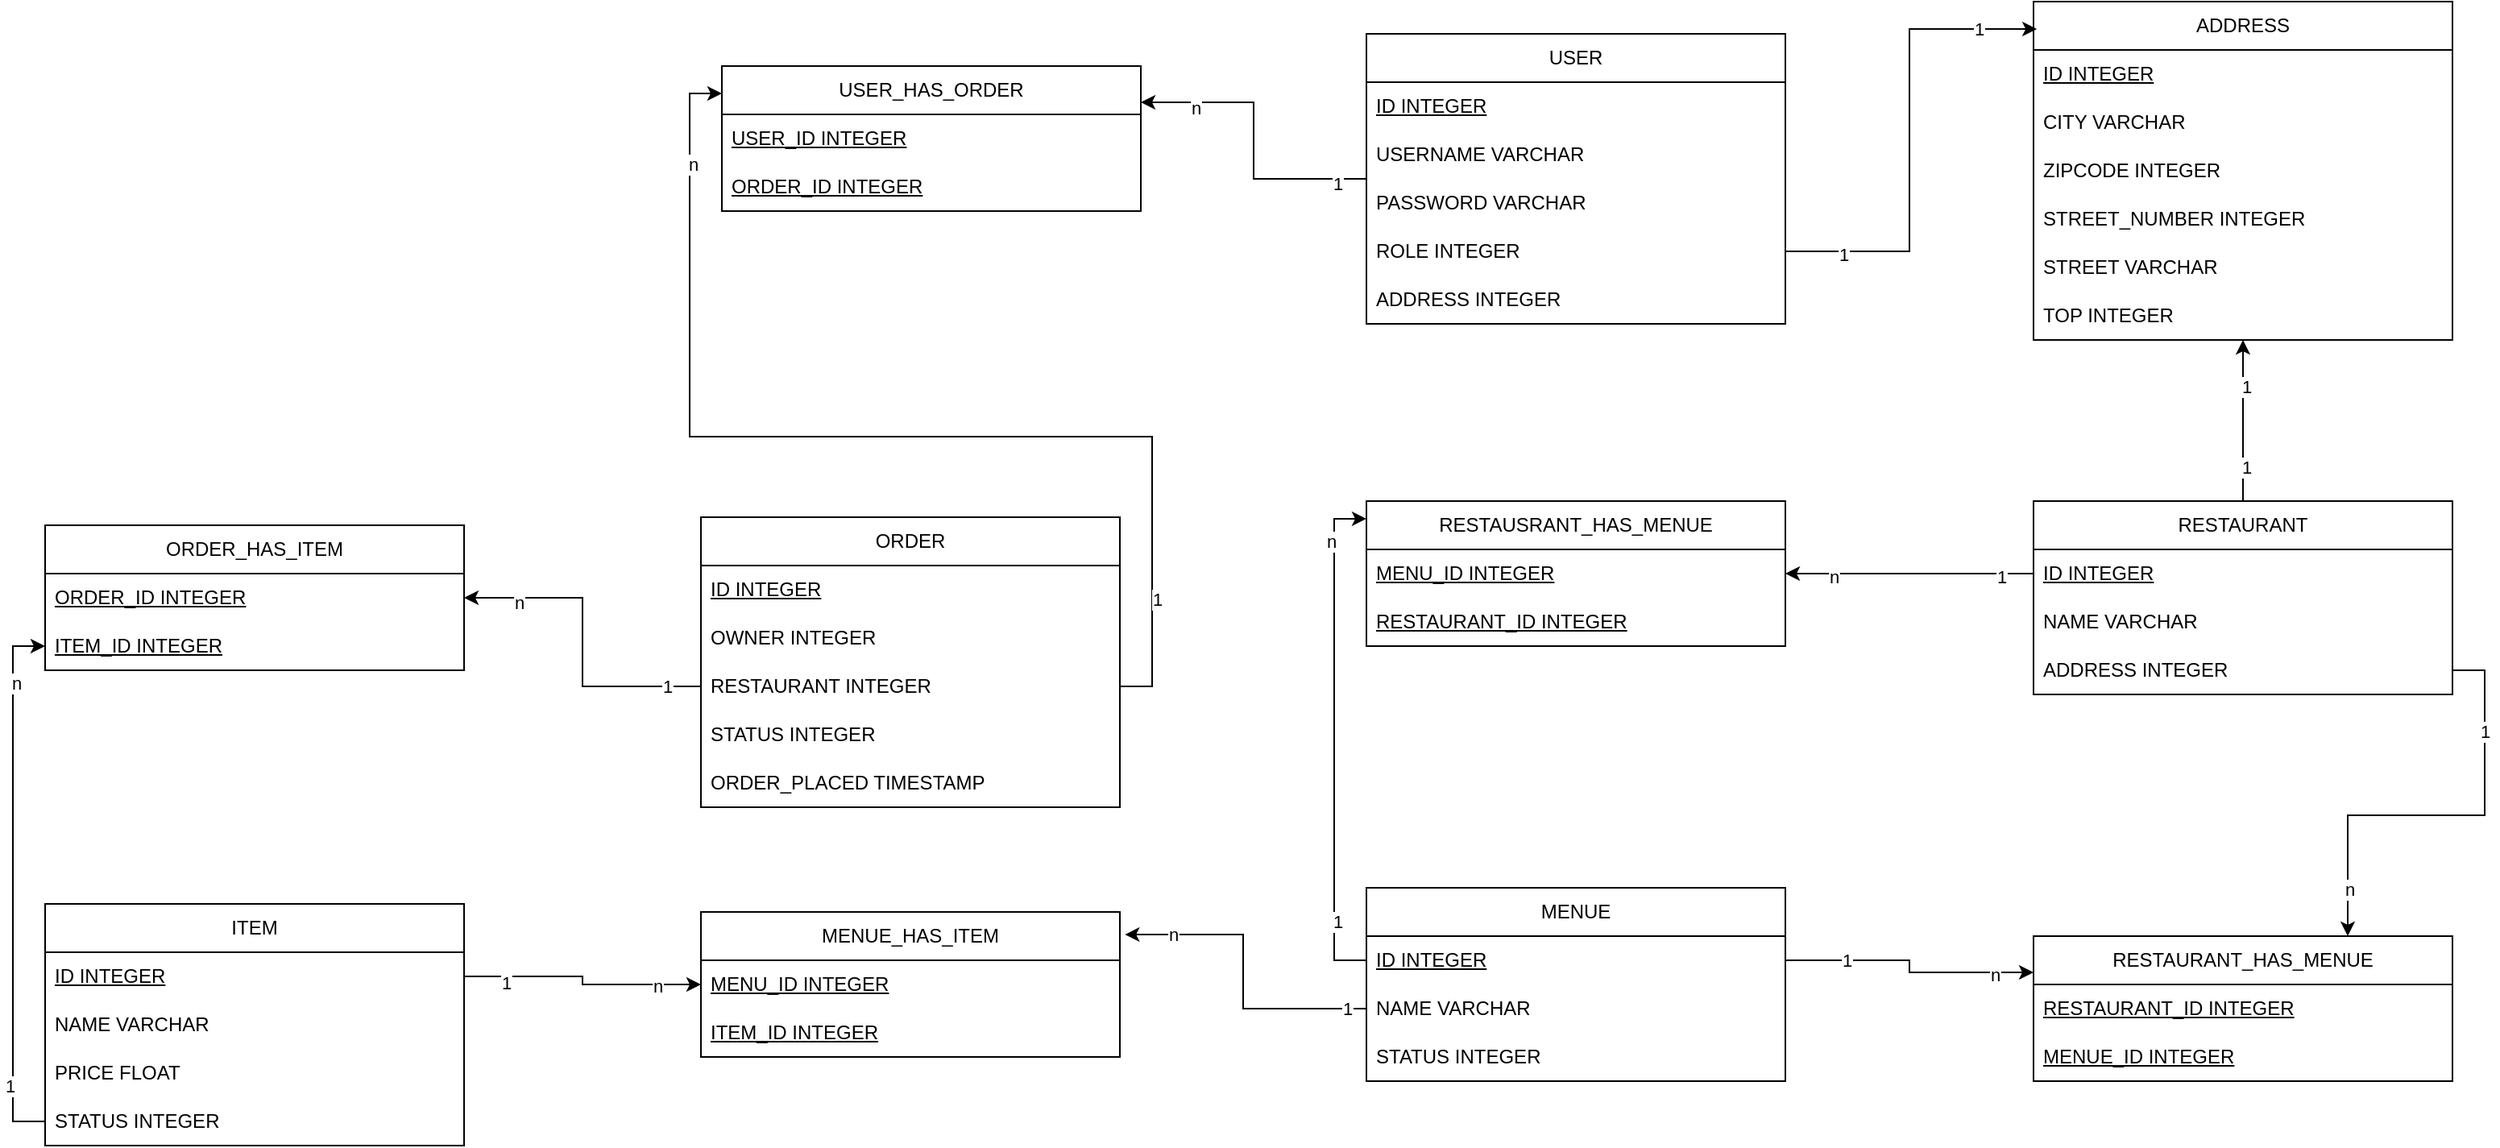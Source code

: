 <mxfile version="24.2.5" type="device">
  <diagram name="Seite-1" id="6D8u0B94Tl5rchdFZ5sa">
    <mxGraphModel dx="3088" dy="879" grid="1" gridSize="10" guides="1" tooltips="1" connect="1" arrows="1" fold="1" page="1" pageScale="1" pageWidth="827" pageHeight="1169" math="0" shadow="0">
      <root>
        <mxCell id="0" />
        <mxCell id="1" parent="0" />
        <mxCell id="8pmK7zoMNzLty1H42hHh-93" style="edgeStyle=orthogonalEdgeStyle;rounded=0;orthogonalLoop=1;jettySize=auto;html=1;entryX=1;entryY=0.25;entryDx=0;entryDy=0;" edge="1" parent="1" source="8pmK7zoMNzLty1H42hHh-2" target="8pmK7zoMNzLty1H42hHh-90">
          <mxGeometry relative="1" as="geometry" />
        </mxCell>
        <mxCell id="8pmK7zoMNzLty1H42hHh-98" value="1" style="edgeLabel;html=1;align=center;verticalAlign=middle;resizable=0;points=[];" vertex="1" connectable="0" parent="8pmK7zoMNzLty1H42hHh-93">
          <mxGeometry x="-0.808" y="3" relative="1" as="geometry">
            <mxPoint as="offset" />
          </mxGeometry>
        </mxCell>
        <mxCell id="8pmK7zoMNzLty1H42hHh-99" value="n" style="edgeLabel;html=1;align=center;verticalAlign=middle;resizable=0;points=[];" vertex="1" connectable="0" parent="8pmK7zoMNzLty1H42hHh-93">
          <mxGeometry x="0.637" y="3" relative="1" as="geometry">
            <mxPoint as="offset" />
          </mxGeometry>
        </mxCell>
        <mxCell id="8pmK7zoMNzLty1H42hHh-2" value="USER" style="swimlane;fontStyle=0;childLayout=stackLayout;horizontal=1;startSize=30;horizontalStack=0;resizeParent=1;resizeParentMax=0;resizeLast=0;collapsible=1;marginBottom=0;whiteSpace=wrap;html=1;" vertex="1" parent="1">
          <mxGeometry y="100" width="260" height="180" as="geometry" />
        </mxCell>
        <mxCell id="8pmK7zoMNzLty1H42hHh-3" value="&lt;u&gt;ID INTEGER&lt;/u&gt;" style="text;strokeColor=none;fillColor=none;align=left;verticalAlign=middle;spacingLeft=4;spacingRight=4;overflow=hidden;points=[[0,0.5],[1,0.5]];portConstraint=eastwest;rotatable=0;whiteSpace=wrap;html=1;" vertex="1" parent="8pmK7zoMNzLty1H42hHh-2">
          <mxGeometry y="30" width="260" height="30" as="geometry" />
        </mxCell>
        <mxCell id="8pmK7zoMNzLty1H42hHh-4" value="USERNAME VARCHAR" style="text;strokeColor=none;fillColor=none;align=left;verticalAlign=middle;spacingLeft=4;spacingRight=4;overflow=hidden;points=[[0,0.5],[1,0.5]];portConstraint=eastwest;rotatable=0;whiteSpace=wrap;html=1;" vertex="1" parent="8pmK7zoMNzLty1H42hHh-2">
          <mxGeometry y="60" width="260" height="30" as="geometry" />
        </mxCell>
        <mxCell id="8pmK7zoMNzLty1H42hHh-5" value="PASSWORD VARCHAR" style="text;strokeColor=none;fillColor=none;align=left;verticalAlign=middle;spacingLeft=4;spacingRight=4;overflow=hidden;points=[[0,0.5],[1,0.5]];portConstraint=eastwest;rotatable=0;whiteSpace=wrap;html=1;" vertex="1" parent="8pmK7zoMNzLty1H42hHh-2">
          <mxGeometry y="90" width="260" height="30" as="geometry" />
        </mxCell>
        <mxCell id="8pmK7zoMNzLty1H42hHh-6" value="ROLE INTEGER" style="text;strokeColor=none;fillColor=none;align=left;verticalAlign=middle;spacingLeft=4;spacingRight=4;overflow=hidden;points=[[0,0.5],[1,0.5]];portConstraint=eastwest;rotatable=0;whiteSpace=wrap;html=1;" vertex="1" parent="8pmK7zoMNzLty1H42hHh-2">
          <mxGeometry y="120" width="260" height="30" as="geometry" />
        </mxCell>
        <mxCell id="8pmK7zoMNzLty1H42hHh-10" value="ADDRESS INTEGER" style="text;strokeColor=none;fillColor=none;align=left;verticalAlign=middle;spacingLeft=4;spacingRight=4;overflow=hidden;points=[[0,0.5],[1,0.5]];portConstraint=eastwest;rotatable=0;whiteSpace=wrap;html=1;" vertex="1" parent="8pmK7zoMNzLty1H42hHh-2">
          <mxGeometry y="150" width="260" height="30" as="geometry" />
        </mxCell>
        <mxCell id="8pmK7zoMNzLty1H42hHh-11" value="RESTAURANT" style="swimlane;fontStyle=0;childLayout=stackLayout;horizontal=1;startSize=30;horizontalStack=0;resizeParent=1;resizeParentMax=0;resizeLast=0;collapsible=1;marginBottom=0;whiteSpace=wrap;html=1;" vertex="1" parent="1">
          <mxGeometry x="414" y="390" width="260" height="120" as="geometry" />
        </mxCell>
        <mxCell id="8pmK7zoMNzLty1H42hHh-12" value="&lt;u&gt;ID INTEGER&lt;/u&gt;" style="text;strokeColor=none;fillColor=none;align=left;verticalAlign=middle;spacingLeft=4;spacingRight=4;overflow=hidden;points=[[0,0.5],[1,0.5]];portConstraint=eastwest;rotatable=0;whiteSpace=wrap;html=1;" vertex="1" parent="8pmK7zoMNzLty1H42hHh-11">
          <mxGeometry y="30" width="260" height="30" as="geometry" />
        </mxCell>
        <mxCell id="8pmK7zoMNzLty1H42hHh-13" value="NAME VARCHAR" style="text;strokeColor=none;fillColor=none;align=left;verticalAlign=middle;spacingLeft=4;spacingRight=4;overflow=hidden;points=[[0,0.5],[1,0.5]];portConstraint=eastwest;rotatable=0;whiteSpace=wrap;html=1;" vertex="1" parent="8pmK7zoMNzLty1H42hHh-11">
          <mxGeometry y="60" width="260" height="30" as="geometry" />
        </mxCell>
        <mxCell id="8pmK7zoMNzLty1H42hHh-16" value="ADDRESS INTEGER" style="text;strokeColor=none;fillColor=none;align=left;verticalAlign=middle;spacingLeft=4;spacingRight=4;overflow=hidden;points=[[0,0.5],[1,0.5]];portConstraint=eastwest;rotatable=0;whiteSpace=wrap;html=1;" vertex="1" parent="8pmK7zoMNzLty1H42hHh-11">
          <mxGeometry y="90" width="260" height="30" as="geometry" />
        </mxCell>
        <mxCell id="8pmK7zoMNzLty1H42hHh-17" value="ADDRESS" style="swimlane;fontStyle=0;childLayout=stackLayout;horizontal=1;startSize=30;horizontalStack=0;resizeParent=1;resizeParentMax=0;resizeLast=0;collapsible=1;marginBottom=0;whiteSpace=wrap;html=1;" vertex="1" parent="1">
          <mxGeometry x="414" y="80" width="260" height="210" as="geometry" />
        </mxCell>
        <mxCell id="8pmK7zoMNzLty1H42hHh-18" value="&lt;u&gt;ID INTEGER&lt;/u&gt;" style="text;strokeColor=none;fillColor=none;align=left;verticalAlign=middle;spacingLeft=4;spacingRight=4;overflow=hidden;points=[[0,0.5],[1,0.5]];portConstraint=eastwest;rotatable=0;whiteSpace=wrap;html=1;" vertex="1" parent="8pmK7zoMNzLty1H42hHh-17">
          <mxGeometry y="30" width="260" height="30" as="geometry" />
        </mxCell>
        <mxCell id="8pmK7zoMNzLty1H42hHh-19" value="CITY VARCHAR" style="text;strokeColor=none;fillColor=none;align=left;verticalAlign=middle;spacingLeft=4;spacingRight=4;overflow=hidden;points=[[0,0.5],[1,0.5]];portConstraint=eastwest;rotatable=0;whiteSpace=wrap;html=1;" vertex="1" parent="8pmK7zoMNzLty1H42hHh-17">
          <mxGeometry y="60" width="260" height="30" as="geometry" />
        </mxCell>
        <mxCell id="8pmK7zoMNzLty1H42hHh-20" value="ZIPCODE INTEGER" style="text;strokeColor=none;fillColor=none;align=left;verticalAlign=middle;spacingLeft=4;spacingRight=4;overflow=hidden;points=[[0,0.5],[1,0.5]];portConstraint=eastwest;rotatable=0;whiteSpace=wrap;html=1;" vertex="1" parent="8pmK7zoMNzLty1H42hHh-17">
          <mxGeometry y="90" width="260" height="30" as="geometry" />
        </mxCell>
        <mxCell id="8pmK7zoMNzLty1H42hHh-21" value="STREET_NUMBER INTEGER" style="text;strokeColor=none;fillColor=none;align=left;verticalAlign=middle;spacingLeft=4;spacingRight=4;overflow=hidden;points=[[0,0.5],[1,0.5]];portConstraint=eastwest;rotatable=0;whiteSpace=wrap;html=1;" vertex="1" parent="8pmK7zoMNzLty1H42hHh-17">
          <mxGeometry y="120" width="260" height="30" as="geometry" />
        </mxCell>
        <mxCell id="8pmK7zoMNzLty1H42hHh-23" value="STREET VARCHAR" style="text;strokeColor=none;fillColor=none;align=left;verticalAlign=middle;spacingLeft=4;spacingRight=4;overflow=hidden;points=[[0,0.5],[1,0.5]];portConstraint=eastwest;rotatable=0;whiteSpace=wrap;html=1;" vertex="1" parent="8pmK7zoMNzLty1H42hHh-17">
          <mxGeometry y="150" width="260" height="30" as="geometry" />
        </mxCell>
        <mxCell id="8pmK7zoMNzLty1H42hHh-25" value="TOP INTEGER" style="text;strokeColor=none;fillColor=none;align=left;verticalAlign=middle;spacingLeft=4;spacingRight=4;overflow=hidden;points=[[0,0.5],[1,0.5]];portConstraint=eastwest;rotatable=0;whiteSpace=wrap;html=1;" vertex="1" parent="8pmK7zoMNzLty1H42hHh-17">
          <mxGeometry y="180" width="260" height="30" as="geometry" />
        </mxCell>
        <mxCell id="8pmK7zoMNzLty1H42hHh-26" value="ORDER" style="swimlane;fontStyle=0;childLayout=stackLayout;horizontal=1;startSize=30;horizontalStack=0;resizeParent=1;resizeParentMax=0;resizeLast=0;collapsible=1;marginBottom=0;whiteSpace=wrap;html=1;" vertex="1" parent="1">
          <mxGeometry x="-413" y="400" width="260" height="180" as="geometry" />
        </mxCell>
        <mxCell id="8pmK7zoMNzLty1H42hHh-27" value="&lt;u&gt;ID INTEGER&lt;/u&gt;" style="text;strokeColor=none;fillColor=none;align=left;verticalAlign=middle;spacingLeft=4;spacingRight=4;overflow=hidden;points=[[0,0.5],[1,0.5]];portConstraint=eastwest;rotatable=0;whiteSpace=wrap;html=1;" vertex="1" parent="8pmK7zoMNzLty1H42hHh-26">
          <mxGeometry y="30" width="260" height="30" as="geometry" />
        </mxCell>
        <mxCell id="8pmK7zoMNzLty1H42hHh-28" value="OWNER INTEGER" style="text;strokeColor=none;fillColor=none;align=left;verticalAlign=middle;spacingLeft=4;spacingRight=4;overflow=hidden;points=[[0,0.5],[1,0.5]];portConstraint=eastwest;rotatable=0;whiteSpace=wrap;html=1;" vertex="1" parent="8pmK7zoMNzLty1H42hHh-26">
          <mxGeometry y="60" width="260" height="30" as="geometry" />
        </mxCell>
        <mxCell id="8pmK7zoMNzLty1H42hHh-29" value="RESTAURANT INTEGER" style="text;strokeColor=none;fillColor=none;align=left;verticalAlign=middle;spacingLeft=4;spacingRight=4;overflow=hidden;points=[[0,0.5],[1,0.5]];portConstraint=eastwest;rotatable=0;whiteSpace=wrap;html=1;" vertex="1" parent="8pmK7zoMNzLty1H42hHh-26">
          <mxGeometry y="90" width="260" height="30" as="geometry" />
        </mxCell>
        <mxCell id="8pmK7zoMNzLty1H42hHh-30" value="STATUS INTEGER" style="text;strokeColor=none;fillColor=none;align=left;verticalAlign=middle;spacingLeft=4;spacingRight=4;overflow=hidden;points=[[0,0.5],[1,0.5]];portConstraint=eastwest;rotatable=0;whiteSpace=wrap;html=1;" vertex="1" parent="8pmK7zoMNzLty1H42hHh-26">
          <mxGeometry y="120" width="260" height="30" as="geometry" />
        </mxCell>
        <mxCell id="8pmK7zoMNzLty1H42hHh-31" value="ORDER_PLACED TIMESTAMP" style="text;strokeColor=none;fillColor=none;align=left;verticalAlign=middle;spacingLeft=4;spacingRight=4;overflow=hidden;points=[[0,0.5],[1,0.5]];portConstraint=eastwest;rotatable=0;whiteSpace=wrap;html=1;" vertex="1" parent="8pmK7zoMNzLty1H42hHh-26">
          <mxGeometry y="150" width="260" height="30" as="geometry" />
        </mxCell>
        <mxCell id="8pmK7zoMNzLty1H42hHh-33" value="ITEM" style="swimlane;fontStyle=0;childLayout=stackLayout;horizontal=1;startSize=30;horizontalStack=0;resizeParent=1;resizeParentMax=0;resizeLast=0;collapsible=1;marginBottom=0;whiteSpace=wrap;html=1;" vertex="1" parent="1">
          <mxGeometry x="-820" y="640" width="260" height="150" as="geometry" />
        </mxCell>
        <mxCell id="8pmK7zoMNzLty1H42hHh-34" value="&lt;u&gt;ID INTEGER&lt;/u&gt;" style="text;strokeColor=none;fillColor=none;align=left;verticalAlign=middle;spacingLeft=4;spacingRight=4;overflow=hidden;points=[[0,0.5],[1,0.5]];portConstraint=eastwest;rotatable=0;whiteSpace=wrap;html=1;" vertex="1" parent="8pmK7zoMNzLty1H42hHh-33">
          <mxGeometry y="30" width="260" height="30" as="geometry" />
        </mxCell>
        <mxCell id="8pmK7zoMNzLty1H42hHh-35" value="NAME VARCHAR" style="text;strokeColor=none;fillColor=none;align=left;verticalAlign=middle;spacingLeft=4;spacingRight=4;overflow=hidden;points=[[0,0.5],[1,0.5]];portConstraint=eastwest;rotatable=0;whiteSpace=wrap;html=1;" vertex="1" parent="8pmK7zoMNzLty1H42hHh-33">
          <mxGeometry y="60" width="260" height="30" as="geometry" />
        </mxCell>
        <mxCell id="8pmK7zoMNzLty1H42hHh-36" value="PRICE FLOAT" style="text;strokeColor=none;fillColor=none;align=left;verticalAlign=middle;spacingLeft=4;spacingRight=4;overflow=hidden;points=[[0,0.5],[1,0.5]];portConstraint=eastwest;rotatable=0;whiteSpace=wrap;html=1;" vertex="1" parent="8pmK7zoMNzLty1H42hHh-33">
          <mxGeometry y="90" width="260" height="30" as="geometry" />
        </mxCell>
        <mxCell id="8pmK7zoMNzLty1H42hHh-37" value="STATUS INTEGER" style="text;strokeColor=none;fillColor=none;align=left;verticalAlign=middle;spacingLeft=4;spacingRight=4;overflow=hidden;points=[[0,0.5],[1,0.5]];portConstraint=eastwest;rotatable=0;whiteSpace=wrap;html=1;" vertex="1" parent="8pmK7zoMNzLty1H42hHh-33">
          <mxGeometry y="120" width="260" height="30" as="geometry" />
        </mxCell>
        <mxCell id="8pmK7zoMNzLty1H42hHh-39" value="MENUE" style="swimlane;fontStyle=0;childLayout=stackLayout;horizontal=1;startSize=30;horizontalStack=0;resizeParent=1;resizeParentMax=0;resizeLast=0;collapsible=1;marginBottom=0;whiteSpace=wrap;html=1;" vertex="1" parent="1">
          <mxGeometry y="630" width="260" height="120" as="geometry" />
        </mxCell>
        <mxCell id="8pmK7zoMNzLty1H42hHh-40" value="&lt;u&gt;ID INTEGER&lt;/u&gt;" style="text;strokeColor=none;fillColor=none;align=left;verticalAlign=middle;spacingLeft=4;spacingRight=4;overflow=hidden;points=[[0,0.5],[1,0.5]];portConstraint=eastwest;rotatable=0;whiteSpace=wrap;html=1;" vertex="1" parent="8pmK7zoMNzLty1H42hHh-39">
          <mxGeometry y="30" width="260" height="30" as="geometry" />
        </mxCell>
        <mxCell id="8pmK7zoMNzLty1H42hHh-41" value="NAME VARCHAR" style="text;strokeColor=none;fillColor=none;align=left;verticalAlign=middle;spacingLeft=4;spacingRight=4;overflow=hidden;points=[[0,0.5],[1,0.5]];portConstraint=eastwest;rotatable=0;whiteSpace=wrap;html=1;" vertex="1" parent="8pmK7zoMNzLty1H42hHh-39">
          <mxGeometry y="60" width="260" height="30" as="geometry" />
        </mxCell>
        <mxCell id="8pmK7zoMNzLty1H42hHh-43" value="STATUS INTEGER" style="text;strokeColor=none;fillColor=none;align=left;verticalAlign=middle;spacingLeft=4;spacingRight=4;overflow=hidden;points=[[0,0.5],[1,0.5]];portConstraint=eastwest;rotatable=0;whiteSpace=wrap;html=1;" vertex="1" parent="8pmK7zoMNzLty1H42hHh-39">
          <mxGeometry y="90" width="260" height="30" as="geometry" />
        </mxCell>
        <mxCell id="8pmK7zoMNzLty1H42hHh-44" style="edgeStyle=orthogonalEdgeStyle;rounded=0;orthogonalLoop=1;jettySize=auto;html=1;exitX=1;exitY=0.5;exitDx=0;exitDy=0;entryX=0.008;entryY=0.081;entryDx=0;entryDy=0;entryPerimeter=0;" edge="1" parent="1" source="8pmK7zoMNzLty1H42hHh-6" target="8pmK7zoMNzLty1H42hHh-17">
          <mxGeometry relative="1" as="geometry" />
        </mxCell>
        <mxCell id="8pmK7zoMNzLty1H42hHh-45" value="1" style="edgeLabel;html=1;align=center;verticalAlign=middle;resizable=0;points=[];" vertex="1" connectable="0" parent="8pmK7zoMNzLty1H42hHh-44">
          <mxGeometry x="0.755" relative="1" as="geometry">
            <mxPoint as="offset" />
          </mxGeometry>
        </mxCell>
        <mxCell id="8pmK7zoMNzLty1H42hHh-46" value="1" style="edgeLabel;html=1;align=center;verticalAlign=middle;resizable=0;points=[];" vertex="1" connectable="0" parent="8pmK7zoMNzLty1H42hHh-44">
          <mxGeometry x="-0.755" y="-2" relative="1" as="geometry">
            <mxPoint as="offset" />
          </mxGeometry>
        </mxCell>
        <mxCell id="8pmK7zoMNzLty1H42hHh-48" style="edgeStyle=orthogonalEdgeStyle;rounded=0;orthogonalLoop=1;jettySize=auto;html=1;exitX=0.5;exitY=0;exitDx=0;exitDy=0;" edge="1" parent="1" source="8pmK7zoMNzLty1H42hHh-11" target="8pmK7zoMNzLty1H42hHh-25">
          <mxGeometry relative="1" as="geometry">
            <Array as="points">
              <mxPoint x="544" y="370" />
              <mxPoint x="544" y="370" />
            </Array>
          </mxGeometry>
        </mxCell>
        <mxCell id="8pmK7zoMNzLty1H42hHh-49" value="1" style="edgeLabel;html=1;align=center;verticalAlign=middle;resizable=0;points=[];" vertex="1" connectable="0" parent="8pmK7zoMNzLty1H42hHh-48">
          <mxGeometry x="0.42" y="-2" relative="1" as="geometry">
            <mxPoint as="offset" />
          </mxGeometry>
        </mxCell>
        <mxCell id="8pmK7zoMNzLty1H42hHh-50" value="1" style="edgeLabel;html=1;align=center;verticalAlign=middle;resizable=0;points=[];" vertex="1" connectable="0" parent="8pmK7zoMNzLty1H42hHh-48">
          <mxGeometry x="-0.58" y="-2" relative="1" as="geometry">
            <mxPoint as="offset" />
          </mxGeometry>
        </mxCell>
        <mxCell id="8pmK7zoMNzLty1H42hHh-51" value="RESTAURANT_HAS_MENUE" style="swimlane;fontStyle=0;childLayout=stackLayout;horizontal=1;startSize=30;horizontalStack=0;resizeParent=1;resizeParentMax=0;resizeLast=0;collapsible=1;marginBottom=0;whiteSpace=wrap;html=1;" vertex="1" parent="1">
          <mxGeometry x="414" y="660" width="260" height="90" as="geometry" />
        </mxCell>
        <mxCell id="8pmK7zoMNzLty1H42hHh-52" value="&lt;u&gt;RESTAURANT_ID INTEGER&lt;/u&gt;" style="text;strokeColor=none;fillColor=none;align=left;verticalAlign=middle;spacingLeft=4;spacingRight=4;overflow=hidden;points=[[0,0.5],[1,0.5]];portConstraint=eastwest;rotatable=0;whiteSpace=wrap;html=1;" vertex="1" parent="8pmK7zoMNzLty1H42hHh-51">
          <mxGeometry y="30" width="260" height="30" as="geometry" />
        </mxCell>
        <mxCell id="8pmK7zoMNzLty1H42hHh-54" value="&lt;u&gt;MENUE_ID INTEGER&lt;/u&gt;" style="text;strokeColor=none;fillColor=none;align=left;verticalAlign=middle;spacingLeft=4;spacingRight=4;overflow=hidden;points=[[0,0.5],[1,0.5]];portConstraint=eastwest;rotatable=0;whiteSpace=wrap;html=1;" vertex="1" parent="8pmK7zoMNzLty1H42hHh-51">
          <mxGeometry y="60" width="260" height="30" as="geometry" />
        </mxCell>
        <mxCell id="8pmK7zoMNzLty1H42hHh-62" value="MENUE_HAS_ITEM" style="swimlane;fontStyle=0;childLayout=stackLayout;horizontal=1;startSize=30;horizontalStack=0;resizeParent=1;resizeParentMax=0;resizeLast=0;collapsible=1;marginBottom=0;whiteSpace=wrap;html=1;" vertex="1" parent="1">
          <mxGeometry x="-413" y="645" width="260" height="90" as="geometry" />
        </mxCell>
        <mxCell id="8pmK7zoMNzLty1H42hHh-63" value="&lt;u&gt;MENU_ID INTEGER&lt;/u&gt;" style="text;strokeColor=none;fillColor=none;align=left;verticalAlign=middle;spacingLeft=4;spacingRight=4;overflow=hidden;points=[[0,0.5],[1,0.5]];portConstraint=eastwest;rotatable=0;whiteSpace=wrap;html=1;" vertex="1" parent="8pmK7zoMNzLty1H42hHh-62">
          <mxGeometry y="30" width="260" height="30" as="geometry" />
        </mxCell>
        <mxCell id="8pmK7zoMNzLty1H42hHh-64" value="&lt;u&gt;ITEM_ID INTEGER&lt;/u&gt;" style="text;strokeColor=none;fillColor=none;align=left;verticalAlign=middle;spacingLeft=4;spacingRight=4;overflow=hidden;points=[[0,0.5],[1,0.5]];portConstraint=eastwest;rotatable=0;whiteSpace=wrap;html=1;" vertex="1" parent="8pmK7zoMNzLty1H42hHh-62">
          <mxGeometry y="60" width="260" height="30" as="geometry" />
        </mxCell>
        <mxCell id="8pmK7zoMNzLty1H42hHh-67" style="edgeStyle=orthogonalEdgeStyle;rounded=0;orthogonalLoop=1;jettySize=auto;html=1;exitX=0;exitY=0.5;exitDx=0;exitDy=0;entryX=1.012;entryY=0.156;entryDx=0;entryDy=0;entryPerimeter=0;" edge="1" parent="1" source="8pmK7zoMNzLty1H42hHh-41" target="8pmK7zoMNzLty1H42hHh-62">
          <mxGeometry relative="1" as="geometry" />
        </mxCell>
        <mxCell id="8pmK7zoMNzLty1H42hHh-72" value="1" style="edgeLabel;html=1;align=center;verticalAlign=middle;resizable=0;points=[];" vertex="1" connectable="0" parent="8pmK7zoMNzLty1H42hHh-67">
          <mxGeometry x="-0.877" relative="1" as="geometry">
            <mxPoint as="offset" />
          </mxGeometry>
        </mxCell>
        <mxCell id="8pmK7zoMNzLty1H42hHh-73" value="n" style="edgeLabel;html=1;align=center;verticalAlign=middle;resizable=0;points=[];" vertex="1" connectable="0" parent="8pmK7zoMNzLty1H42hHh-67">
          <mxGeometry x="0.695" relative="1" as="geometry">
            <mxPoint as="offset" />
          </mxGeometry>
        </mxCell>
        <mxCell id="8pmK7zoMNzLty1H42hHh-69" style="edgeStyle=orthogonalEdgeStyle;rounded=0;orthogonalLoop=1;jettySize=auto;html=1;exitX=1;exitY=0.5;exitDx=0;exitDy=0;entryX=0;entryY=0.5;entryDx=0;entryDy=0;" edge="1" parent="1" source="8pmK7zoMNzLty1H42hHh-34" target="8pmK7zoMNzLty1H42hHh-63">
          <mxGeometry relative="1" as="geometry" />
        </mxCell>
        <mxCell id="8pmK7zoMNzLty1H42hHh-70" value="1" style="edgeLabel;html=1;align=center;verticalAlign=middle;resizable=0;points=[];" vertex="1" connectable="0" parent="8pmK7zoMNzLty1H42hHh-69">
          <mxGeometry x="-0.658" y="-4" relative="1" as="geometry">
            <mxPoint as="offset" />
          </mxGeometry>
        </mxCell>
        <mxCell id="8pmK7zoMNzLty1H42hHh-71" value="n" style="edgeLabel;html=1;align=center;verticalAlign=middle;resizable=0;points=[];" vertex="1" connectable="0" parent="8pmK7zoMNzLty1H42hHh-69">
          <mxGeometry x="0.645" y="-1" relative="1" as="geometry">
            <mxPoint as="offset" />
          </mxGeometry>
        </mxCell>
        <mxCell id="8pmK7zoMNzLty1H42hHh-74" style="edgeStyle=orthogonalEdgeStyle;rounded=0;orthogonalLoop=1;jettySize=auto;html=1;entryX=0;entryY=0.25;entryDx=0;entryDy=0;" edge="1" parent="1" source="8pmK7zoMNzLty1H42hHh-40" target="8pmK7zoMNzLty1H42hHh-51">
          <mxGeometry relative="1" as="geometry" />
        </mxCell>
        <mxCell id="8pmK7zoMNzLty1H42hHh-75" value="1" style="edgeLabel;html=1;align=center;verticalAlign=middle;resizable=0;points=[];" vertex="1" connectable="0" parent="8pmK7zoMNzLty1H42hHh-74">
          <mxGeometry x="-0.529" relative="1" as="geometry">
            <mxPoint as="offset" />
          </mxGeometry>
        </mxCell>
        <mxCell id="8pmK7zoMNzLty1H42hHh-76" value="n" style="edgeLabel;html=1;align=center;verticalAlign=middle;resizable=0;points=[];" vertex="1" connectable="0" parent="8pmK7zoMNzLty1H42hHh-74">
          <mxGeometry x="0.703" relative="1" as="geometry">
            <mxPoint y="1" as="offset" />
          </mxGeometry>
        </mxCell>
        <mxCell id="8pmK7zoMNzLty1H42hHh-77" style="edgeStyle=orthogonalEdgeStyle;rounded=0;orthogonalLoop=1;jettySize=auto;html=1;exitX=1;exitY=0.5;exitDx=0;exitDy=0;entryX=0.75;entryY=0;entryDx=0;entryDy=0;" edge="1" parent="1" source="8pmK7zoMNzLty1H42hHh-16" target="8pmK7zoMNzLty1H42hHh-51">
          <mxGeometry relative="1" as="geometry" />
        </mxCell>
        <mxCell id="8pmK7zoMNzLty1H42hHh-78" value="1" style="edgeLabel;html=1;align=center;verticalAlign=middle;resizable=0;points=[];" vertex="1" connectable="0" parent="8pmK7zoMNzLty1H42hHh-77">
          <mxGeometry x="-0.57" relative="1" as="geometry">
            <mxPoint as="offset" />
          </mxGeometry>
        </mxCell>
        <mxCell id="8pmK7zoMNzLty1H42hHh-79" value="n" style="edgeLabel;html=1;align=center;verticalAlign=middle;resizable=0;points=[];" vertex="1" connectable="0" parent="8pmK7zoMNzLty1H42hHh-77">
          <mxGeometry x="0.785" y="1" relative="1" as="geometry">
            <mxPoint as="offset" />
          </mxGeometry>
        </mxCell>
        <mxCell id="8pmK7zoMNzLty1H42hHh-80" value="ORDER_HAS_ITEM" style="swimlane;fontStyle=0;childLayout=stackLayout;horizontal=1;startSize=30;horizontalStack=0;resizeParent=1;resizeParentMax=0;resizeLast=0;collapsible=1;marginBottom=0;whiteSpace=wrap;html=1;" vertex="1" parent="1">
          <mxGeometry x="-820" y="405" width="260" height="90" as="geometry" />
        </mxCell>
        <mxCell id="8pmK7zoMNzLty1H42hHh-81" value="&lt;u&gt;ORDER_ID INTEGER&lt;/u&gt;" style="text;strokeColor=none;fillColor=none;align=left;verticalAlign=middle;spacingLeft=4;spacingRight=4;overflow=hidden;points=[[0,0.5],[1,0.5]];portConstraint=eastwest;rotatable=0;whiteSpace=wrap;html=1;" vertex="1" parent="8pmK7zoMNzLty1H42hHh-80">
          <mxGeometry y="30" width="260" height="30" as="geometry" />
        </mxCell>
        <mxCell id="8pmK7zoMNzLty1H42hHh-82" value="&lt;u&gt;ITEM_ID INTEGER&lt;/u&gt;" style="text;strokeColor=none;fillColor=none;align=left;verticalAlign=middle;spacingLeft=4;spacingRight=4;overflow=hidden;points=[[0,0.5],[1,0.5]];portConstraint=eastwest;rotatable=0;whiteSpace=wrap;html=1;" vertex="1" parent="8pmK7zoMNzLty1H42hHh-80">
          <mxGeometry y="60" width="260" height="30" as="geometry" />
        </mxCell>
        <mxCell id="8pmK7zoMNzLty1H42hHh-83" style="edgeStyle=orthogonalEdgeStyle;rounded=0;orthogonalLoop=1;jettySize=auto;html=1;entryX=1;entryY=0.5;entryDx=0;entryDy=0;" edge="1" parent="1" source="8pmK7zoMNzLty1H42hHh-29" target="8pmK7zoMNzLty1H42hHh-81">
          <mxGeometry relative="1" as="geometry" />
        </mxCell>
        <mxCell id="8pmK7zoMNzLty1H42hHh-88" value="1" style="edgeLabel;html=1;align=center;verticalAlign=middle;resizable=0;points=[];" vertex="1" connectable="0" parent="8pmK7zoMNzLty1H42hHh-83">
          <mxGeometry x="-0.792" relative="1" as="geometry">
            <mxPoint as="offset" />
          </mxGeometry>
        </mxCell>
        <mxCell id="8pmK7zoMNzLty1H42hHh-89" value="n" style="edgeLabel;html=1;align=center;verticalAlign=middle;resizable=0;points=[];" vertex="1" connectable="0" parent="8pmK7zoMNzLty1H42hHh-83">
          <mxGeometry x="0.663" y="3" relative="1" as="geometry">
            <mxPoint as="offset" />
          </mxGeometry>
        </mxCell>
        <mxCell id="8pmK7zoMNzLty1H42hHh-85" style="edgeStyle=orthogonalEdgeStyle;rounded=0;orthogonalLoop=1;jettySize=auto;html=1;entryX=0;entryY=0.5;entryDx=0;entryDy=0;" edge="1" parent="1" source="8pmK7zoMNzLty1H42hHh-37" target="8pmK7zoMNzLty1H42hHh-82">
          <mxGeometry relative="1" as="geometry" />
        </mxCell>
        <mxCell id="8pmK7zoMNzLty1H42hHh-86" value="1" style="edgeLabel;html=1;align=center;verticalAlign=middle;resizable=0;points=[];" vertex="1" connectable="0" parent="8pmK7zoMNzLty1H42hHh-85">
          <mxGeometry x="-0.749" y="2" relative="1" as="geometry">
            <mxPoint as="offset" />
          </mxGeometry>
        </mxCell>
        <mxCell id="8pmK7zoMNzLty1H42hHh-87" value="n" style="edgeLabel;html=1;align=center;verticalAlign=middle;resizable=0;points=[];" vertex="1" connectable="0" parent="8pmK7zoMNzLty1H42hHh-85">
          <mxGeometry x="0.743" y="-2" relative="1" as="geometry">
            <mxPoint as="offset" />
          </mxGeometry>
        </mxCell>
        <mxCell id="8pmK7zoMNzLty1H42hHh-90" value="USER_HAS_ORDER" style="swimlane;fontStyle=0;childLayout=stackLayout;horizontal=1;startSize=30;horizontalStack=0;resizeParent=1;resizeParentMax=0;resizeLast=0;collapsible=1;marginBottom=0;whiteSpace=wrap;html=1;" vertex="1" parent="1">
          <mxGeometry x="-400" y="120" width="260" height="90" as="geometry" />
        </mxCell>
        <mxCell id="8pmK7zoMNzLty1H42hHh-91" value="&lt;u&gt;USER_ID INTEGER&lt;/u&gt;" style="text;strokeColor=none;fillColor=none;align=left;verticalAlign=middle;spacingLeft=4;spacingRight=4;overflow=hidden;points=[[0,0.5],[1,0.5]];portConstraint=eastwest;rotatable=0;whiteSpace=wrap;html=1;" vertex="1" parent="8pmK7zoMNzLty1H42hHh-90">
          <mxGeometry y="30" width="260" height="30" as="geometry" />
        </mxCell>
        <mxCell id="8pmK7zoMNzLty1H42hHh-92" value="&lt;u&gt;ORDER_ID INTEGER&lt;/u&gt;" style="text;strokeColor=none;fillColor=none;align=left;verticalAlign=middle;spacingLeft=4;spacingRight=4;overflow=hidden;points=[[0,0.5],[1,0.5]];portConstraint=eastwest;rotatable=0;whiteSpace=wrap;html=1;" vertex="1" parent="8pmK7zoMNzLty1H42hHh-90">
          <mxGeometry y="60" width="260" height="30" as="geometry" />
        </mxCell>
        <mxCell id="8pmK7zoMNzLty1H42hHh-95" style="edgeStyle=orthogonalEdgeStyle;rounded=0;orthogonalLoop=1;jettySize=auto;html=1;entryX=0;entryY=0.189;entryDx=0;entryDy=0;entryPerimeter=0;" edge="1" parent="1" source="8pmK7zoMNzLty1H42hHh-29" target="8pmK7zoMNzLty1H42hHh-90">
          <mxGeometry relative="1" as="geometry" />
        </mxCell>
        <mxCell id="8pmK7zoMNzLty1H42hHh-96" value="1" style="edgeLabel;html=1;align=center;verticalAlign=middle;resizable=0;points=[];" vertex="1" connectable="0" parent="8pmK7zoMNzLty1H42hHh-95">
          <mxGeometry x="-0.787" y="-3" relative="1" as="geometry">
            <mxPoint as="offset" />
          </mxGeometry>
        </mxCell>
        <mxCell id="8pmK7zoMNzLty1H42hHh-97" value="n" style="edgeLabel;html=1;align=center;verticalAlign=middle;resizable=0;points=[];" vertex="1" connectable="0" parent="8pmK7zoMNzLty1H42hHh-95">
          <mxGeometry x="0.816" y="-2" relative="1" as="geometry">
            <mxPoint as="offset" />
          </mxGeometry>
        </mxCell>
        <mxCell id="8pmK7zoMNzLty1H42hHh-100" value="RESTAUSRANT_HAS_MENUE" style="swimlane;fontStyle=0;childLayout=stackLayout;horizontal=1;startSize=30;horizontalStack=0;resizeParent=1;resizeParentMax=0;resizeLast=0;collapsible=1;marginBottom=0;whiteSpace=wrap;html=1;" vertex="1" parent="1">
          <mxGeometry y="390" width="260" height="90" as="geometry" />
        </mxCell>
        <mxCell id="8pmK7zoMNzLty1H42hHh-101" value="&lt;u&gt;MENU_ID INTEGER&lt;/u&gt;" style="text;strokeColor=none;fillColor=none;align=left;verticalAlign=middle;spacingLeft=4;spacingRight=4;overflow=hidden;points=[[0,0.5],[1,0.5]];portConstraint=eastwest;rotatable=0;whiteSpace=wrap;html=1;" vertex="1" parent="8pmK7zoMNzLty1H42hHh-100">
          <mxGeometry y="30" width="260" height="30" as="geometry" />
        </mxCell>
        <mxCell id="8pmK7zoMNzLty1H42hHh-102" value="&lt;u&gt;RESTAURANT_ID INTEGER&lt;/u&gt;" style="text;strokeColor=none;fillColor=none;align=left;verticalAlign=middle;spacingLeft=4;spacingRight=4;overflow=hidden;points=[[0,0.5],[1,0.5]];portConstraint=eastwest;rotatable=0;whiteSpace=wrap;html=1;" vertex="1" parent="8pmK7zoMNzLty1H42hHh-100">
          <mxGeometry y="60" width="260" height="30" as="geometry" />
        </mxCell>
        <mxCell id="8pmK7zoMNzLty1H42hHh-104" style="edgeStyle=orthogonalEdgeStyle;rounded=0;orthogonalLoop=1;jettySize=auto;html=1;exitX=0;exitY=0.5;exitDx=0;exitDy=0;entryX=1;entryY=0.5;entryDx=0;entryDy=0;" edge="1" parent="1" source="8pmK7zoMNzLty1H42hHh-12" target="8pmK7zoMNzLty1H42hHh-101">
          <mxGeometry relative="1" as="geometry" />
        </mxCell>
        <mxCell id="8pmK7zoMNzLty1H42hHh-106" value="1" style="edgeLabel;html=1;align=center;verticalAlign=middle;resizable=0;points=[];" vertex="1" connectable="0" parent="8pmK7zoMNzLty1H42hHh-104">
          <mxGeometry x="-0.74" y="2" relative="1" as="geometry">
            <mxPoint as="offset" />
          </mxGeometry>
        </mxCell>
        <mxCell id="8pmK7zoMNzLty1H42hHh-107" value="n" style="edgeLabel;html=1;align=center;verticalAlign=middle;resizable=0;points=[];" vertex="1" connectable="0" parent="8pmK7zoMNzLty1H42hHh-104">
          <mxGeometry x="0.61" y="2" relative="1" as="geometry">
            <mxPoint as="offset" />
          </mxGeometry>
        </mxCell>
        <mxCell id="8pmK7zoMNzLty1H42hHh-105" style="edgeStyle=orthogonalEdgeStyle;rounded=0;orthogonalLoop=1;jettySize=auto;html=1;exitX=0;exitY=0.5;exitDx=0;exitDy=0;entryX=0;entryY=0.122;entryDx=0;entryDy=0;entryPerimeter=0;" edge="1" parent="1" source="8pmK7zoMNzLty1H42hHh-40" target="8pmK7zoMNzLty1H42hHh-100">
          <mxGeometry relative="1" as="geometry" />
        </mxCell>
        <mxCell id="8pmK7zoMNzLty1H42hHh-108" value="1" style="edgeLabel;html=1;align=center;verticalAlign=middle;resizable=0;points=[];" vertex="1" connectable="0" parent="8pmK7zoMNzLty1H42hHh-105">
          <mxGeometry x="-0.72" y="-2" relative="1" as="geometry">
            <mxPoint as="offset" />
          </mxGeometry>
        </mxCell>
        <mxCell id="8pmK7zoMNzLty1H42hHh-109" value="n" style="edgeLabel;html=1;align=center;verticalAlign=middle;resizable=0;points=[];" vertex="1" connectable="0" parent="8pmK7zoMNzLty1H42hHh-105">
          <mxGeometry x="0.783" y="2" relative="1" as="geometry">
            <mxPoint as="offset" />
          </mxGeometry>
        </mxCell>
      </root>
    </mxGraphModel>
  </diagram>
</mxfile>
